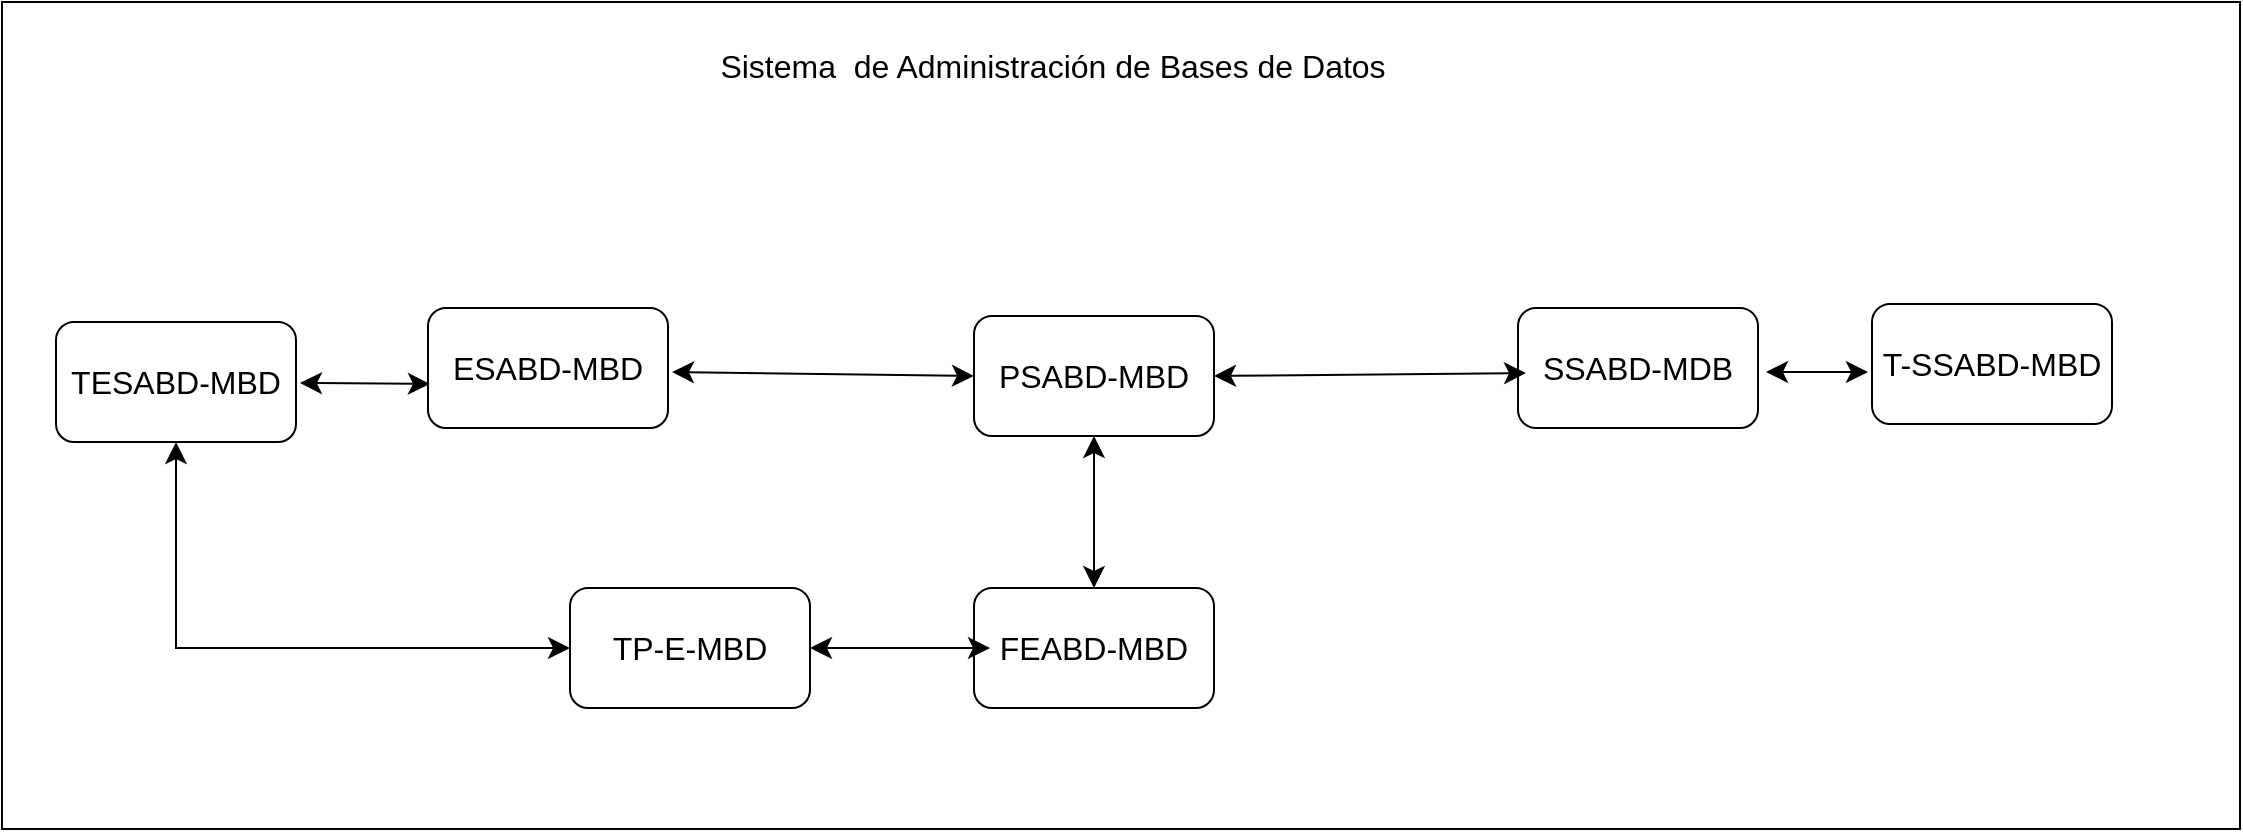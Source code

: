 <mxfile version="21.6.8" type="github" pages="2">
  <diagram name="Página-1" id="CaUdvscbt86u4UcoUKp_">
    <mxGraphModel dx="1435" dy="628" grid="0" gridSize="10" guides="1" tooltips="1" connect="1" arrows="1" fold="1" page="0" pageScale="1" pageWidth="827" pageHeight="1169" math="0" shadow="0">
      <root>
        <mxCell id="0" />
        <mxCell id="1" parent="0" />
        <mxCell id="kIHbDaXfPeFlAVmt1hCP-1" value="" style="rounded=0;whiteSpace=wrap;html=1;fontSize=16;" vertex="1" parent="1">
          <mxGeometry x="-213" y="25" width="1119" height="413.5" as="geometry" />
        </mxCell>
        <mxCell id="kIHbDaXfPeFlAVmt1hCP-2" value="ESABD-MBD" style="rounded=1;whiteSpace=wrap;html=1;fontSize=16;" vertex="1" parent="1">
          <mxGeometry y="178" width="120" height="60" as="geometry" />
        </mxCell>
        <mxCell id="kIHbDaXfPeFlAVmt1hCP-3" value="PSABD-MBD" style="rounded=1;whiteSpace=wrap;html=1;fontSize=16;" vertex="1" parent="1">
          <mxGeometry x="273" y="182" width="120" height="60" as="geometry" />
        </mxCell>
        <mxCell id="kIHbDaXfPeFlAVmt1hCP-4" value="SSABD-MDB" style="rounded=1;whiteSpace=wrap;html=1;fontSize=16;" vertex="1" parent="1">
          <mxGeometry x="545" y="178" width="120" height="60" as="geometry" />
        </mxCell>
        <mxCell id="kIHbDaXfPeFlAVmt1hCP-5" value="TP-E-MBD" style="rounded=1;whiteSpace=wrap;html=1;fontSize=16;" vertex="1" parent="1">
          <mxGeometry x="71" y="318" width="120" height="60" as="geometry" />
        </mxCell>
        <mxCell id="kIHbDaXfPeFlAVmt1hCP-13" value="T-SSABD-MBD" style="rounded=1;whiteSpace=wrap;html=1;fontSize=16;" vertex="1" parent="1">
          <mxGeometry x="722" y="176" width="120" height="60" as="geometry" />
        </mxCell>
        <mxCell id="kIHbDaXfPeFlAVmt1hCP-16" value="" style="endArrow=classic;startArrow=classic;html=1;rounded=0;fontSize=12;startSize=8;endSize=8;curved=1;entryX=0;entryY=0.5;entryDx=0;entryDy=0;" edge="1" parent="1" target="kIHbDaXfPeFlAVmt1hCP-3">
          <mxGeometry width="50" height="50" relative="1" as="geometry">
            <mxPoint x="122" y="210" as="sourcePoint" />
            <mxPoint x="248" y="305" as="targetPoint" />
          </mxGeometry>
        </mxCell>
        <mxCell id="kIHbDaXfPeFlAVmt1hCP-17" value="" style="endArrow=classic;startArrow=classic;html=1;rounded=0;fontSize=12;startSize=8;endSize=8;curved=1;entryX=0.025;entryY=0.383;entryDx=0;entryDy=0;entryPerimeter=0;exitX=1;exitY=0.5;exitDx=0;exitDy=0;" edge="1" parent="1" source="kIHbDaXfPeFlAVmt1hCP-3">
          <mxGeometry width="50" height="50" relative="1" as="geometry">
            <mxPoint x="389" y="211" as="sourcePoint" />
            <mxPoint x="549" y="210.5" as="targetPoint" />
          </mxGeometry>
        </mxCell>
        <mxCell id="kIHbDaXfPeFlAVmt1hCP-18" value="" style="endArrow=classic;startArrow=classic;html=1;rounded=0;fontSize=12;startSize=8;endSize=8;curved=1;entryX=0.008;entryY=0.633;entryDx=0;entryDy=0;entryPerimeter=0;" edge="1" parent="1" target="kIHbDaXfPeFlAVmt1hCP-2">
          <mxGeometry width="50" height="50" relative="1" as="geometry">
            <mxPoint x="-64" y="215.5" as="sourcePoint" />
            <mxPoint x="96" y="215" as="targetPoint" />
          </mxGeometry>
        </mxCell>
        <mxCell id="kIHbDaXfPeFlAVmt1hCP-19" value="" style="endArrow=classic;startArrow=classic;html=1;rounded=0;fontSize=12;startSize=8;endSize=8;curved=1;entryX=0.025;entryY=0.383;entryDx=0;entryDy=0;entryPerimeter=0;" edge="1" parent="1">
          <mxGeometry width="50" height="50" relative="1" as="geometry">
            <mxPoint x="669" y="210" as="sourcePoint" />
            <mxPoint x="720" y="210" as="targetPoint" />
          </mxGeometry>
        </mxCell>
        <mxCell id="kIHbDaXfPeFlAVmt1hCP-20" value="Sistema&amp;nbsp; de Administración de Bases de Datos" style="text;html=1;strokeColor=none;fillColor=none;align=center;verticalAlign=middle;whiteSpace=wrap;rounded=0;fontSize=16;" vertex="1" parent="1">
          <mxGeometry x="130" y="44" width="364.5" height="25" as="geometry" />
        </mxCell>
        <mxCell id="t9b7SnJTyJ8F8xJ7YyiS-2" value="TESABD-MBD" style="rounded=1;whiteSpace=wrap;html=1;fontSize=16;" vertex="1" parent="1">
          <mxGeometry x="-186" y="185" width="120" height="60" as="geometry" />
        </mxCell>
        <mxCell id="t9b7SnJTyJ8F8xJ7YyiS-3" value="FEABD-MBD" style="rounded=1;whiteSpace=wrap;html=1;fontSize=16;" vertex="1" parent="1">
          <mxGeometry x="273" y="318" width="120" height="60" as="geometry" />
        </mxCell>
        <mxCell id="t9b7SnJTyJ8F8xJ7YyiS-4" value="" style="endArrow=classic;startArrow=classic;html=1;rounded=0;fontSize=12;startSize=8;endSize=8;curved=1;entryX=0.5;entryY=1;entryDx=0;entryDy=0;exitX=0.5;exitY=0;exitDx=0;exitDy=0;" edge="1" parent="1" source="t9b7SnJTyJ8F8xJ7YyiS-3" target="kIHbDaXfPeFlAVmt1hCP-3">
          <mxGeometry width="50" height="50" relative="1" as="geometry">
            <mxPoint x="357" y="304" as="sourcePoint" />
            <mxPoint x="407" y="254" as="targetPoint" />
          </mxGeometry>
        </mxCell>
        <mxCell id="t9b7SnJTyJ8F8xJ7YyiS-7" value="" style="endArrow=classic;startArrow=classic;html=1;rounded=0;fontSize=12;startSize=8;endSize=8;curved=1;exitX=1;exitY=0.5;exitDx=0;exitDy=0;" edge="1" parent="1" source="kIHbDaXfPeFlAVmt1hCP-5">
          <mxGeometry width="50" height="50" relative="1" as="geometry">
            <mxPoint x="221" y="394" as="sourcePoint" />
            <mxPoint x="281" y="348" as="targetPoint" />
          </mxGeometry>
        </mxCell>
        <mxCell id="t9b7SnJTyJ8F8xJ7YyiS-13" value="" style="endArrow=classic;startArrow=classic;html=1;rounded=0;fontSize=12;startSize=8;endSize=8;entryX=0.5;entryY=1;entryDx=0;entryDy=0;exitX=0;exitY=0.5;exitDx=0;exitDy=0;" edge="1" parent="1" source="kIHbDaXfPeFlAVmt1hCP-5" target="t9b7SnJTyJ8F8xJ7YyiS-2">
          <mxGeometry width="50" height="50" relative="1" as="geometry">
            <mxPoint x="-128" y="357" as="sourcePoint" />
            <mxPoint x="-78" y="307" as="targetPoint" />
            <Array as="points">
              <mxPoint x="-126" y="348" />
            </Array>
          </mxGeometry>
        </mxCell>
      </root>
    </mxGraphModel>
  </diagram>
  <diagram id="BevmQSDTrRuxI-6da2g0" name="Página-2">
    <mxGraphModel dx="1754" dy="1222" grid="0" gridSize="10" guides="1" tooltips="1" connect="1" arrows="1" fold="1" page="0" pageScale="1" pageWidth="827" pageHeight="1169" math="0" shadow="0">
      <root>
        <mxCell id="0" />
        <mxCell id="1" parent="0" />
        <mxCell id="Fyx41aoeiP2xY1DfMtrQ-1" value="" style="ellipse;whiteSpace=wrap;html=1;aspect=fixed;fontSize=16;dashed=1;" vertex="1" parent="1">
          <mxGeometry x="-369.25" y="-237" width="1025" height="1025" as="geometry" />
        </mxCell>
        <mxCell id="8PTy-EGDc88_683_fqHs-1" value="ESABD-MBD" style="rounded=1;whiteSpace=wrap;html=1;fontSize=16;" vertex="1" parent="1">
          <mxGeometry x="-143" y="215" width="120" height="60" as="geometry" />
        </mxCell>
        <mxCell id="CTiyixeumiHYSVtTRiUa-1" value="PSABD-MBD" style="rounded=1;whiteSpace=wrap;html=1;fontSize=16;" vertex="1" parent="1">
          <mxGeometry x="115" y="215" width="120" height="60" as="geometry" />
        </mxCell>
        <mxCell id="xZvjJREezwIT_3adH_xX-1" value="SSABD-MDB" style="rounded=1;whiteSpace=wrap;html=1;fontSize=16;" vertex="1" parent="1">
          <mxGeometry x="353" y="209" width="120" height="60" as="geometry" />
        </mxCell>
        <mxCell id="xZvjJREezwIT_3adH_xX-3" value="" style="endArrow=classic;html=1;rounded=0;fontSize=12;startSize=8;endSize=8;curved=1;entryX=0.925;entryY=0.983;entryDx=0;entryDy=0;entryPerimeter=0;exitX=0;exitY=1;exitDx=0;exitDy=0;" edge="1" parent="1" source="CTiyixeumiHYSVtTRiUa-1" target="8PTy-EGDc88_683_fqHs-1">
          <mxGeometry width="50" height="50" relative="1" as="geometry">
            <mxPoint x="-4" y="458" as="sourcePoint" />
            <mxPoint x="46" y="408" as="targetPoint" />
            <Array as="points">
              <mxPoint x="40" y="396" />
            </Array>
          </mxGeometry>
        </mxCell>
        <mxCell id="xZvjJREezwIT_3adH_xX-4" value="" style="endArrow=classic;html=1;rounded=0;fontSize=12;startSize=8;endSize=8;curved=1;entryX=0;entryY=0;entryDx=0;entryDy=0;exitX=1;exitY=0;exitDx=0;exitDy=0;" edge="1" parent="1" source="8PTy-EGDc88_683_fqHs-1" target="CTiyixeumiHYSVtTRiUa-1">
          <mxGeometry width="50" height="50" relative="1" as="geometry">
            <mxPoint x="175" y="263" as="sourcePoint" />
            <mxPoint x="225" y="213" as="targetPoint" />
            <Array as="points">
              <mxPoint x="52" y="121" />
            </Array>
          </mxGeometry>
        </mxCell>
        <mxCell id="xZvjJREezwIT_3adH_xX-5" value="" style="endArrow=classic;html=1;rounded=0;fontSize=12;startSize=8;endSize=8;curved=1;entryX=0;entryY=1;entryDx=0;entryDy=0;exitX=1;exitY=1;exitDx=0;exitDy=0;" edge="1" parent="1" source="CTiyixeumiHYSVtTRiUa-1" target="xZvjJREezwIT_3adH_xX-1">
          <mxGeometry width="50" height="50" relative="1" as="geometry">
            <mxPoint x="175" y="263" as="sourcePoint" />
            <mxPoint x="225" y="213" as="targetPoint" />
            <Array as="points">
              <mxPoint x="293" y="362" />
            </Array>
          </mxGeometry>
        </mxCell>
        <mxCell id="xZvjJREezwIT_3adH_xX-6" value="" style="endArrow=classic;html=1;rounded=0;fontSize=12;startSize=8;endSize=8;curved=1;entryX=1;entryY=0;entryDx=0;entryDy=0;exitX=0;exitY=0;exitDx=0;exitDy=0;" edge="1" parent="1" source="xZvjJREezwIT_3adH_xX-1" target="CTiyixeumiHYSVtTRiUa-1">
          <mxGeometry width="50" height="50" relative="1" as="geometry">
            <mxPoint x="282" y="134" as="sourcePoint" />
            <mxPoint x="332" y="84" as="targetPoint" />
            <Array as="points">
              <mxPoint x="293" y="94" />
            </Array>
          </mxGeometry>
        </mxCell>
        <mxCell id="H2zouCaRgMSv7rfdDMyt-19" style="edgeStyle=none;curved=1;rounded=0;orthogonalLoop=1;jettySize=auto;html=1;entryX=0.5;entryY=1;entryDx=0;entryDy=0;fontSize=12;startSize=8;endSize=8;" edge="1" parent="1" source="xZvjJREezwIT_3adH_xX-7" target="H2zouCaRgMSv7rfdDMyt-18">
          <mxGeometry relative="1" as="geometry" />
        </mxCell>
        <mxCell id="xZvjJREezwIT_3adH_xX-7" value="TP-E-MBD" style="rounded=1;whiteSpace=wrap;html=1;fontSize=16;" vertex="1" parent="1">
          <mxGeometry x="115" y="633" width="120" height="60" as="geometry" />
        </mxCell>
        <mxCell id="H2zouCaRgMSv7rfdDMyt-16" style="edgeStyle=none;curved=1;rounded=0;orthogonalLoop=1;jettySize=auto;html=1;entryX=0;entryY=0.5;entryDx=0;entryDy=0;fontSize=12;startSize=8;endSize=8;" edge="1" parent="1" source="xZvjJREezwIT_3adH_xX-8" target="H2zouCaRgMSv7rfdDMyt-14">
          <mxGeometry relative="1" as="geometry" />
        </mxCell>
        <mxCell id="xZvjJREezwIT_3adH_xX-8" value="T-SSABD-MBD" style="rounded=1;whiteSpace=wrap;html=1;fontSize=16;" vertex="1" parent="1">
          <mxGeometry x="495" y="209" width="134" height="60" as="geometry" />
        </mxCell>
        <mxCell id="iMElZ-LJTE1LGnopRSnj-1" value="Sistema&amp;nbsp; de Administración de Bases de Datos" style="text;html=1;strokeColor=none;fillColor=none;align=center;verticalAlign=middle;whiteSpace=wrap;rounded=0;fontSize=16;" vertex="1" parent="1">
          <mxGeometry x="-23" y="-153" width="364.5" height="25" as="geometry" />
        </mxCell>
        <mxCell id="H2zouCaRgMSv7rfdDMyt-4" value="" style="endArrow=classic;html=1;rounded=0;fontSize=12;startSize=8;endSize=8;curved=1;entryX=0;entryY=0.5;entryDx=0;entryDy=0;exitX=0.5;exitY=0;exitDx=0;exitDy=0;" edge="1" parent="1">
          <mxGeometry width="50" height="50" relative="1" as="geometry">
            <mxPoint x="-236" y="215" as="sourcePoint" />
            <mxPoint x="115" y="-66" as="targetPoint" />
            <Array as="points">
              <mxPoint x="-172" y="-58" />
            </Array>
          </mxGeometry>
        </mxCell>
        <mxCell id="H2zouCaRgMSv7rfdDMyt-5" value="" style="endArrow=classic;html=1;rounded=0;fontSize=12;startSize=8;endSize=8;curved=1;entryX=0.5;entryY=0;entryDx=0;entryDy=0;exitX=1;exitY=0.5;exitDx=0;exitDy=0;" edge="1" parent="1" target="xZvjJREezwIT_3adH_xX-8">
          <mxGeometry width="50" height="50" relative="1" as="geometry">
            <mxPoint x="235" y="-66" as="sourcePoint" />
            <mxPoint x="340" y="28" as="targetPoint" />
            <Array as="points">
              <mxPoint x="517" y="-46" />
            </Array>
          </mxGeometry>
        </mxCell>
        <mxCell id="H2zouCaRgMSv7rfdDMyt-7" value="" style="endArrow=classic;html=1;rounded=0;fontSize=12;startSize=8;endSize=8;curved=1;entryX=1;entryY=0.5;entryDx=0;entryDy=0;exitX=0.61;exitY=1.061;exitDx=0;exitDy=0;exitPerimeter=0;" edge="1" parent="1" source="xZvjJREezwIT_3adH_xX-8" target="xZvjJREezwIT_3adH_xX-7">
          <mxGeometry width="50" height="50" relative="1" as="geometry">
            <mxPoint x="208" y="449" as="sourcePoint" />
            <mxPoint x="258" y="399" as="targetPoint" />
            <Array as="points">
              <mxPoint x="571" y="584" />
            </Array>
          </mxGeometry>
        </mxCell>
        <mxCell id="H2zouCaRgMSv7rfdDMyt-8" value="" style="endArrow=classic;html=1;rounded=0;fontSize=12;startSize=8;endSize=8;curved=1;exitX=0;exitY=0.5;exitDx=0;exitDy=0;" edge="1" parent="1" source="xZvjJREezwIT_3adH_xX-7">
          <mxGeometry width="50" height="50" relative="1" as="geometry">
            <mxPoint x="-165" y="450" as="sourcePoint" />
            <mxPoint x="-238.654" y="275" as="targetPoint" />
            <Array as="points">
              <mxPoint x="-269" y="618" />
            </Array>
          </mxGeometry>
        </mxCell>
        <mxCell id="H2zouCaRgMSv7rfdDMyt-9" value="FEABD-MBD" style="rounded=1;whiteSpace=wrap;html=1;fontSize=16;" vertex="1" parent="1">
          <mxGeometry x="-283" y="215" width="120" height="60" as="geometry" />
        </mxCell>
        <mxCell id="H2zouCaRgMSv7rfdDMyt-10" value="TESABD-MBD" style="rounded=1;whiteSpace=wrap;html=1;fontSize=16;" vertex="1" parent="1">
          <mxGeometry x="113" y="-95" width="120" height="60" as="geometry" />
        </mxCell>
        <mxCell id="H2zouCaRgMSv7rfdDMyt-17" style="edgeStyle=none;rounded=0;orthogonalLoop=1;jettySize=auto;html=1;exitX=0.5;exitY=1;exitDx=0;exitDy=0;entryX=0.5;entryY=1;entryDx=0;entryDy=0;fontSize=12;startSize=8;endSize=8;" edge="1" parent="1" source="H2zouCaRgMSv7rfdDMyt-21" target="xZvjJREezwIT_3adH_xX-7">
          <mxGeometry relative="1" as="geometry">
            <Array as="points">
              <mxPoint x="761" y="677" />
            </Array>
          </mxGeometry>
        </mxCell>
        <mxCell id="H2zouCaRgMSv7rfdDMyt-24" style="edgeStyle=none;curved=1;rounded=0;orthogonalLoop=1;jettySize=auto;html=1;exitX=0.5;exitY=0;exitDx=0;exitDy=0;entryX=0.5;entryY=1;entryDx=0;entryDy=0;fontSize=12;startSize=8;endSize=8;" edge="1" parent="1" source="H2zouCaRgMSv7rfdDMyt-14" target="H2zouCaRgMSv7rfdDMyt-23">
          <mxGeometry relative="1" as="geometry" />
        </mxCell>
        <mxCell id="H2zouCaRgMSv7rfdDMyt-14" value="TASA DE FIABILIDAD" style="rounded=1;whiteSpace=wrap;html=1;fontSize=16;" vertex="1" parent="1">
          <mxGeometry x="700" y="209" width="120" height="60" as="geometry" />
        </mxCell>
        <mxCell id="H2zouCaRgMSv7rfdDMyt-20" style="edgeStyle=none;curved=1;rounded=0;orthogonalLoop=1;jettySize=auto;html=1;entryX=0.5;entryY=1;entryDx=0;entryDy=0;fontSize=12;startSize=8;endSize=8;" edge="1" parent="1" source="H2zouCaRgMSv7rfdDMyt-18" target="CTiyixeumiHYSVtTRiUa-1">
          <mxGeometry relative="1" as="geometry" />
        </mxCell>
        <mxCell id="H2zouCaRgMSv7rfdDMyt-18" value="PARAR" style="rounded=1;whiteSpace=wrap;html=1;fontSize=16;" vertex="1" parent="1">
          <mxGeometry x="113" y="450" width="120" height="60" as="geometry" />
        </mxCell>
        <mxCell id="H2zouCaRgMSv7rfdDMyt-22" value="" style="edgeStyle=none;rounded=0;orthogonalLoop=1;jettySize=auto;html=1;exitX=0.5;exitY=1;exitDx=0;exitDy=0;entryX=0.5;entryY=1;entryDx=0;entryDy=0;fontSize=12;startSize=8;endSize=8;" edge="1" parent="1" source="H2zouCaRgMSv7rfdDMyt-14" target="H2zouCaRgMSv7rfdDMyt-21">
          <mxGeometry relative="1" as="geometry">
            <mxPoint x="749" y="269" as="sourcePoint" />
            <mxPoint x="175" y="693" as="targetPoint" />
            <Array as="points" />
          </mxGeometry>
        </mxCell>
        <mxCell id="H2zouCaRgMSv7rfdDMyt-21" value="Baja" style="rounded=1;whiteSpace=wrap;html=1;fontSize=16;" vertex="1" parent="1">
          <mxGeometry x="700" y="412" width="120" height="60" as="geometry" />
        </mxCell>
        <mxCell id="H2zouCaRgMSv7rfdDMyt-26" style="edgeStyle=none;curved=1;rounded=0;orthogonalLoop=1;jettySize=auto;html=1;entryX=0.5;entryY=1;entryDx=0;entryDy=0;fontSize=12;startSize=8;endSize=8;" edge="1" parent="1" source="H2zouCaRgMSv7rfdDMyt-23" target="H2zouCaRgMSv7rfdDMyt-25">
          <mxGeometry relative="1" as="geometry" />
        </mxCell>
        <mxCell id="H2zouCaRgMSv7rfdDMyt-23" value="Alta" style="rounded=1;whiteSpace=wrap;html=1;fontSize=16;" vertex="1" parent="1">
          <mxGeometry x="695" width="120" height="60" as="geometry" />
        </mxCell>
        <mxCell id="H2zouCaRgMSv7rfdDMyt-25" value="Tasa de salida del Sistema Administrador de Bases de Datos exitosa.&lt;br&gt;&amp;nbsp;" style="rounded=1;whiteSpace=wrap;html=1;fontSize=16;" vertex="1" parent="1">
          <mxGeometry x="588" y="-153" width="329" height="60" as="geometry" />
        </mxCell>
      </root>
    </mxGraphModel>
  </diagram>
</mxfile>
